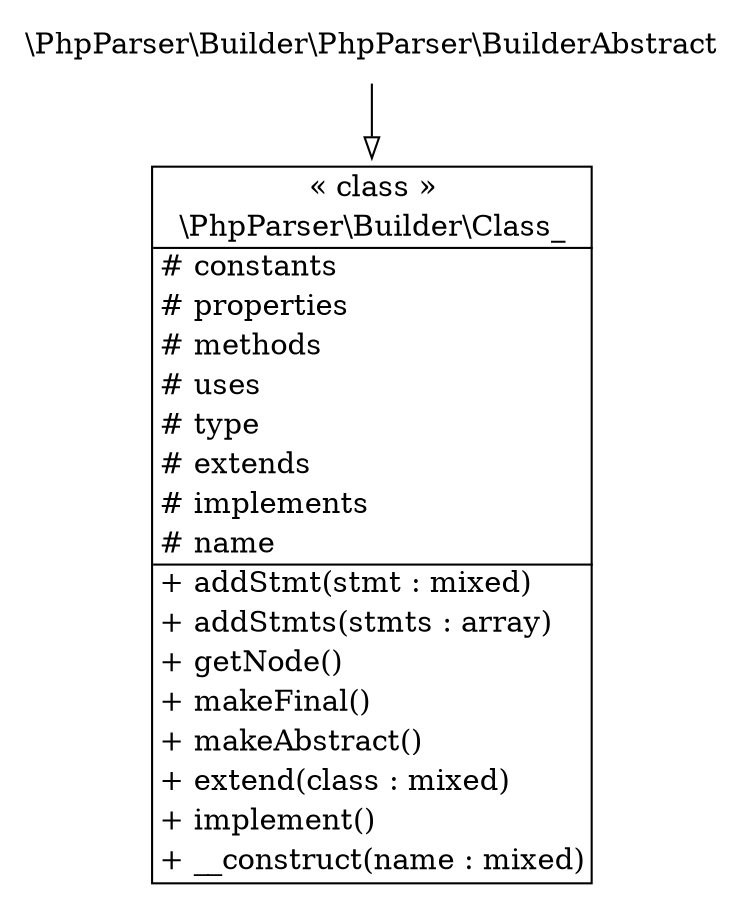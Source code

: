 digraph "Class Diagram" {
  node [shape=plaintext]
  "\\PhpParser\\Builder\\Class_" [
    label=<
<table border="1" cellpadding="2" cellspacing="0" cellborder="0">
<tr><td align="center">&laquo; class &raquo;</td></tr>
<tr><td align="center" title="class Class_">\\PhpParser\\Builder\\Class_</td></tr><hr />
<tr><td align="left" title="protected constants"># constants</td></tr>
<tr><td align="left" title="protected properties"># properties</td></tr>
<tr><td align="left" title="protected methods"># methods</td></tr>
<tr><td align="left" title="protected uses"># uses</td></tr>
<tr><td align="left" title="protected type"># type</td></tr>
<tr><td align="left" title="protected extends"># extends</td></tr>
<tr><td align="left" title="protected implements"># implements</td></tr>
<tr><td align="left" title="protected name"># name</td></tr>
<hr />
<tr><td align="left" title="public addStmt">+ addStmt(stmt : mixed)</td></tr>
<tr><td align="left" title="public addStmts">+ addStmts(stmts : array)</td></tr>
<tr><td align="left" title="public getNode">+ getNode()</td></tr>
<tr><td align="left" title="public makeFinal">+ makeFinal()</td></tr>
<tr><td align="left" title="public makeAbstract">+ makeAbstract()</td></tr>
<tr><td align="left" title="public extend">+ extend(class : mixed)</td></tr>
<tr><td align="left" title="public implement">+ implement()</td></tr>
<tr><td align="left" title="public __construct">+ __construct(name : mixed)</td></tr>
</table>
  >
  ];
"\\PhpParser\\Builder\\PhpParser\\BuilderAbstract" -> "\\PhpParser\\Builder\\Class_" [arrowhead="empty"];

}